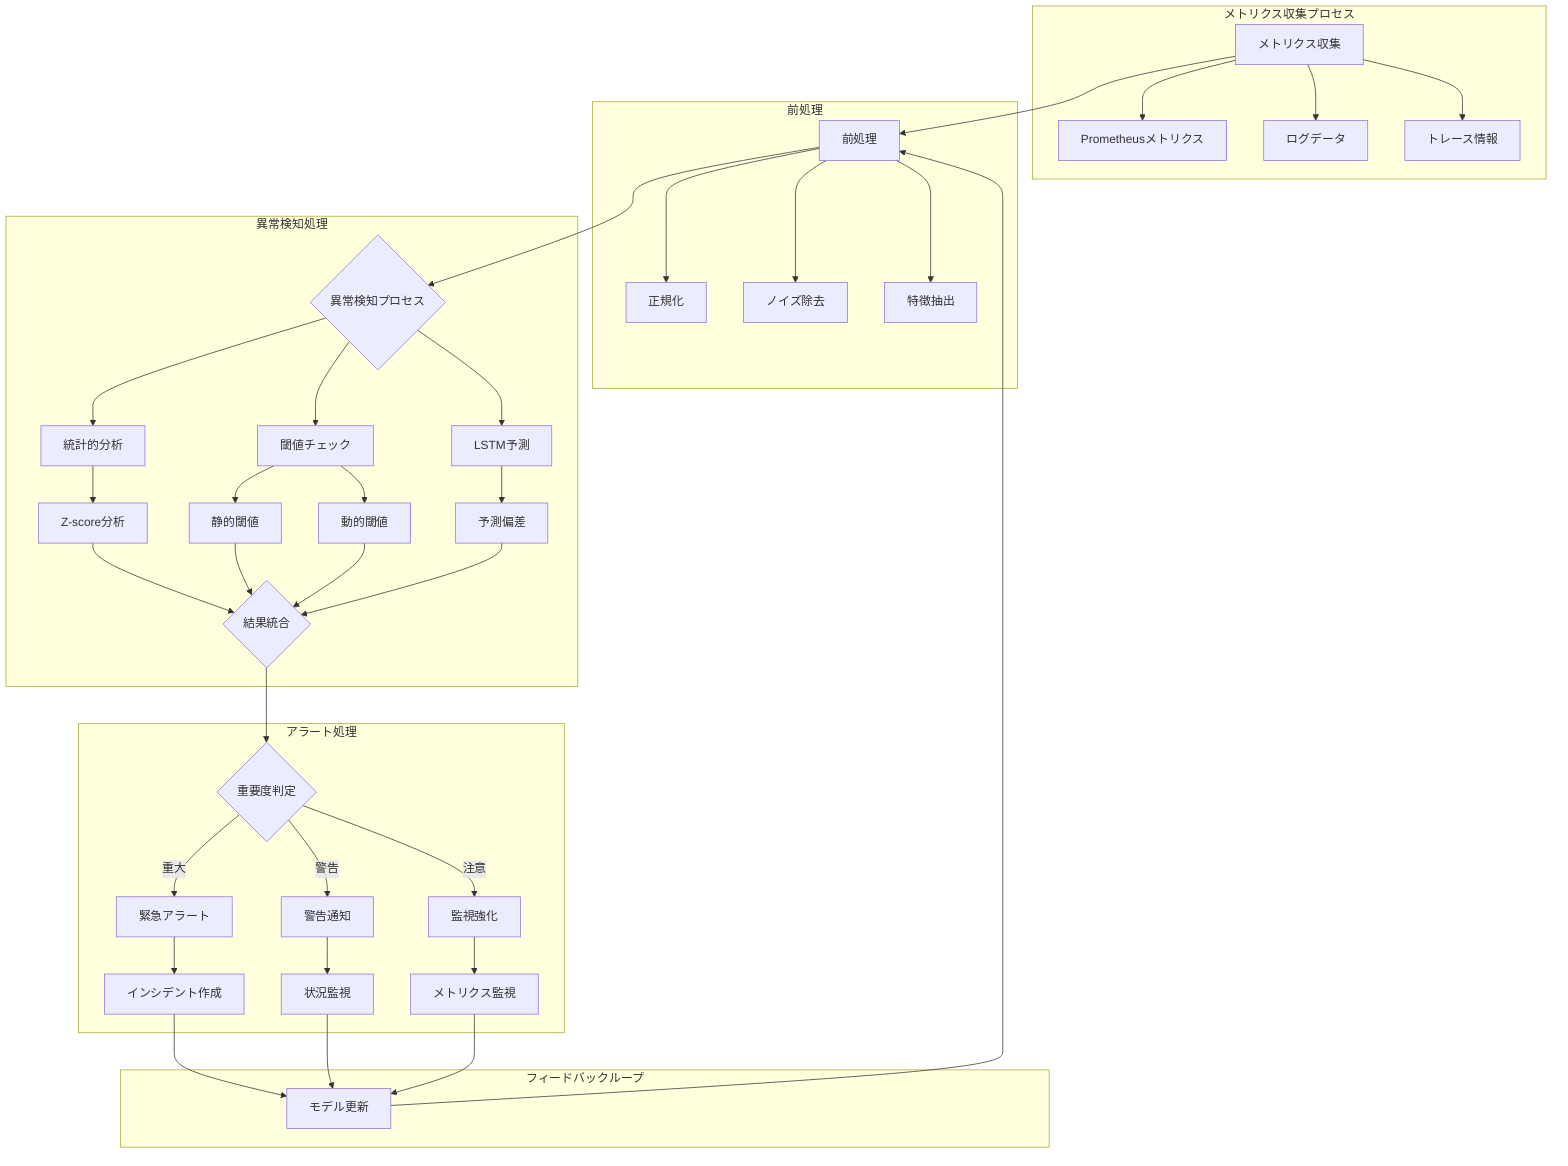 flowchart TB
    A[メトリクス収集] --> B[前処理]
    B --> C{異常検知プロセス}
    
    subgraph Collection[メトリクス収集プロセス]
        A --> D[Prometheusメトリクス]
        A --> E[ログデータ]
        A --> F[トレース情報]
    end
    
    subgraph Processing[前処理]
        B --> G[正規化]
        B --> H[ノイズ除去]
        B --> I[特徴抽出]
    end
    
    subgraph Detection[異常検知処理]
        C --> J[統計的分析]
        C --> K[閾値チェック]
        C --> L[LSTM予測]
        
        J --> M[Z-score分析]
        K --> N[静的閾値]
        K --> O[動的閾値]
        L --> P[予測偏差]
        
        M --> Q{結果統合}
        N --> Q
        O --> Q
        P --> Q
    end
    
    subgraph Alert[アラート処理]
        Q --> R{重要度判定}
        R -->|重大| S[緊急アラート]
        R -->|警告| T[警告通知]
        R -->|注意| U[監視強化]
        
        S --> V[インシデント作成]
        T --> W[状況監視]
        U --> X[メトリクス監視]
    end
    
    subgraph Feedback[フィードバックループ]
        V --> Y[モデル更新]
        W --> Y
        X --> Y
        Y --> B
    end